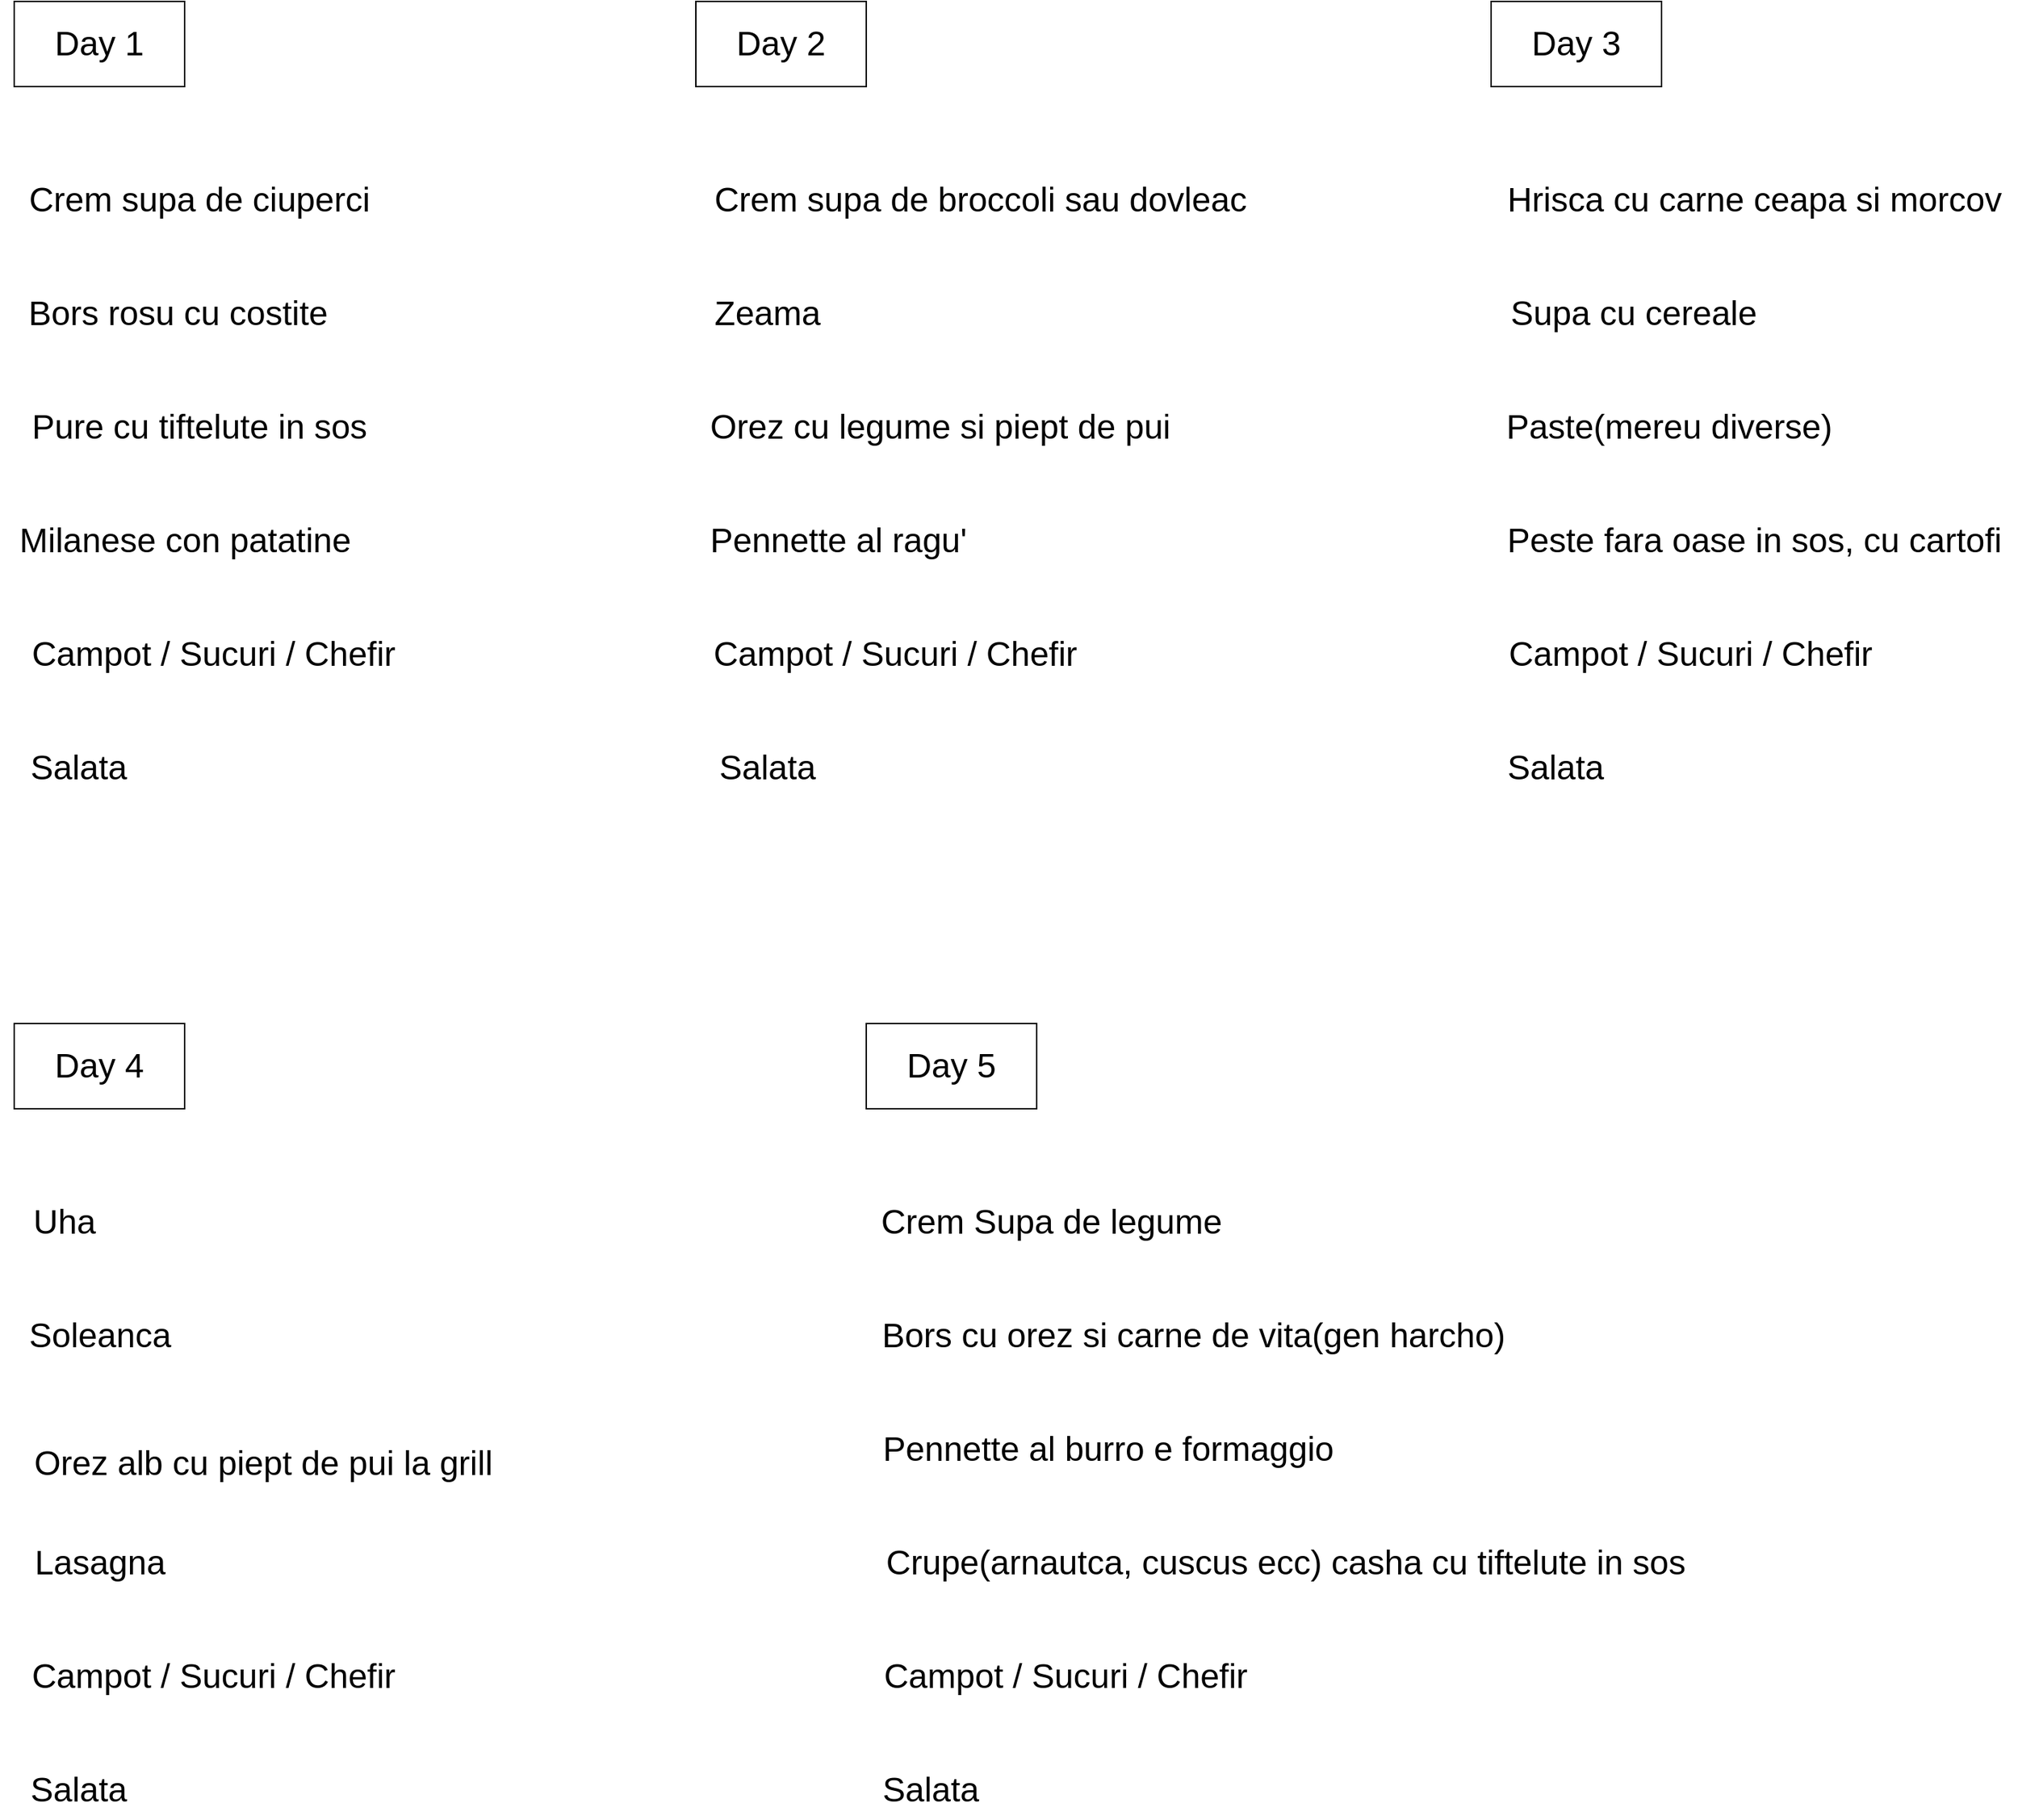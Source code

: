 <mxfile version="20.8.16" type="github">
  <diagram name="Страница 1" id="7d10gsPvdiuB3qrxwGR7">
    <mxGraphModel dx="2177" dy="1352" grid="1" gridSize="10" guides="1" tooltips="1" connect="1" arrows="1" fold="1" page="1" pageScale="1" pageWidth="1700" pageHeight="1700" math="0" shadow="0">
      <root>
        <mxCell id="0" />
        <mxCell id="1" parent="0" />
        <mxCell id="I_1DLubx9sVYxjuG0Y9n-8" value="Day 1" style="whiteSpace=wrap;html=1;fontSize=24;" vertex="1" parent="1">
          <mxGeometry x="40" y="40" width="120" height="60" as="geometry" />
        </mxCell>
        <mxCell id="I_1DLubx9sVYxjuG0Y9n-12" value="Day 2" style="whiteSpace=wrap;html=1;fontSize=24;" vertex="1" parent="1">
          <mxGeometry x="520" y="40" width="120" height="60" as="geometry" />
        </mxCell>
        <mxCell id="I_1DLubx9sVYxjuG0Y9n-13" value="Day 3" style="whiteSpace=wrap;html=1;fontSize=24;" vertex="1" parent="1">
          <mxGeometry x="1080" y="40" width="120" height="60" as="geometry" />
        </mxCell>
        <mxCell id="I_1DLubx9sVYxjuG0Y9n-14" value="Day 4" style="whiteSpace=wrap;html=1;fontSize=24;" vertex="1" parent="1">
          <mxGeometry x="40" y="760" width="120" height="60" as="geometry" />
        </mxCell>
        <mxCell id="I_1DLubx9sVYxjuG0Y9n-15" value="Day 5" style="whiteSpace=wrap;html=1;fontSize=24;" vertex="1" parent="1">
          <mxGeometry x="640" y="760" width="120" height="60" as="geometry" />
        </mxCell>
        <mxCell id="I_1DLubx9sVYxjuG0Y9n-17" value="Crem Supa de legume" style="text;html=1;align=center;verticalAlign=middle;resizable=0;points=[];autosize=1;strokeColor=none;fillColor=none;fontSize=24;" vertex="1" parent="1">
          <mxGeometry x="640" y="880" width="260" height="40" as="geometry" />
        </mxCell>
        <mxCell id="I_1DLubx9sVYxjuG0Y9n-18" value="Bors rosu cu costite&lt;br&gt;" style="text;html=1;align=center;verticalAlign=middle;resizable=0;points=[];autosize=1;strokeColor=none;fillColor=none;fontSize=24;" vertex="1" parent="1">
          <mxGeometry x="40" y="240" width="230" height="40" as="geometry" />
        </mxCell>
        <mxCell id="I_1DLubx9sVYxjuG0Y9n-19" value="Pure cu tiftelute in sos" style="text;html=1;align=center;verticalAlign=middle;resizable=0;points=[];autosize=1;strokeColor=none;fillColor=none;fontSize=24;" vertex="1" parent="1">
          <mxGeometry x="40" y="320" width="260" height="40" as="geometry" />
        </mxCell>
        <mxCell id="I_1DLubx9sVYxjuG0Y9n-20" value="Lasagna" style="text;html=1;align=center;verticalAlign=middle;resizable=0;points=[];autosize=1;strokeColor=none;fillColor=none;fontSize=24;" vertex="1" parent="1">
          <mxGeometry x="40" y="1120" width="120" height="40" as="geometry" />
        </mxCell>
        <mxCell id="I_1DLubx9sVYxjuG0Y9n-21" value="Campot / Sucuri / Chefir" style="text;html=1;align=center;verticalAlign=middle;resizable=0;points=[];autosize=1;strokeColor=none;fillColor=none;fontSize=24;" vertex="1" parent="1">
          <mxGeometry x="40" y="480" width="280" height="40" as="geometry" />
        </mxCell>
        <mxCell id="I_1DLubx9sVYxjuG0Y9n-22" value="Crem supa de ciuperci" style="text;html=1;align=center;verticalAlign=middle;resizable=0;points=[];autosize=1;strokeColor=none;fillColor=none;fontSize=24;" vertex="1" parent="1">
          <mxGeometry x="40" y="160" width="260" height="40" as="geometry" />
        </mxCell>
        <mxCell id="I_1DLubx9sVYxjuG0Y9n-23" value="Zeama" style="text;html=1;align=center;verticalAlign=middle;resizable=0;points=[];autosize=1;strokeColor=none;fillColor=none;fontSize=24;" vertex="1" parent="1">
          <mxGeometry x="520" y="240" width="100" height="40" as="geometry" />
        </mxCell>
        <mxCell id="I_1DLubx9sVYxjuG0Y9n-24" value="Orez cu legume si piept de pui&amp;nbsp;" style="text;html=1;align=center;verticalAlign=middle;resizable=0;points=[];autosize=1;strokeColor=none;fillColor=none;fontSize=24;" vertex="1" parent="1">
          <mxGeometry x="520" y="320" width="350" height="40" as="geometry" />
        </mxCell>
        <mxCell id="I_1DLubx9sVYxjuG0Y9n-25" value="Pennette al ragu&#39;" style="text;html=1;align=center;verticalAlign=middle;resizable=0;points=[];autosize=1;strokeColor=none;fillColor=none;fontSize=24;" vertex="1" parent="1">
          <mxGeometry x="520" y="400" width="200" height="40" as="geometry" />
        </mxCell>
        <mxCell id="I_1DLubx9sVYxjuG0Y9n-26" value="Milanese con patatine" style="text;html=1;align=center;verticalAlign=middle;resizable=0;points=[];autosize=1;strokeColor=none;fillColor=none;fontSize=24;" vertex="1" parent="1">
          <mxGeometry x="30" y="400" width="260" height="40" as="geometry" />
        </mxCell>
        <mxCell id="I_1DLubx9sVYxjuG0Y9n-27" value="Campot / Sucuri / Chefir" style="text;html=1;align=center;verticalAlign=middle;resizable=0;points=[];autosize=1;strokeColor=none;fillColor=none;fontSize=24;" vertex="1" parent="1">
          <mxGeometry x="520" y="480" width="280" height="40" as="geometry" />
        </mxCell>
        <mxCell id="I_1DLubx9sVYxjuG0Y9n-28" value="Campot / Sucuri / Chefir" style="text;html=1;align=center;verticalAlign=middle;resizable=0;points=[];autosize=1;strokeColor=none;fillColor=none;fontSize=24;" vertex="1" parent="1">
          <mxGeometry x="1080" y="480" width="280" height="40" as="geometry" />
        </mxCell>
        <mxCell id="I_1DLubx9sVYxjuG0Y9n-29" value="Salata" style="text;html=1;align=center;verticalAlign=middle;resizable=0;points=[];autosize=1;strokeColor=none;fillColor=none;fontSize=24;" vertex="1" parent="1">
          <mxGeometry x="40" y="560" width="90" height="40" as="geometry" />
        </mxCell>
        <mxCell id="I_1DLubx9sVYxjuG0Y9n-30" value="Salata" style="text;html=1;align=center;verticalAlign=middle;resizable=0;points=[];autosize=1;strokeColor=none;fillColor=none;fontSize=24;" vertex="1" parent="1">
          <mxGeometry x="525" y="560" width="90" height="40" as="geometry" />
        </mxCell>
        <mxCell id="I_1DLubx9sVYxjuG0Y9n-31" value="Salata" style="text;html=1;align=center;verticalAlign=middle;resizable=0;points=[];autosize=1;strokeColor=none;fillColor=none;fontSize=24;" vertex="1" parent="1">
          <mxGeometry x="1080" y="560" width="90" height="40" as="geometry" />
        </mxCell>
        <mxCell id="I_1DLubx9sVYxjuG0Y9n-33" value="Campot / Sucuri / Chefir" style="text;html=1;align=center;verticalAlign=middle;resizable=0;points=[];autosize=1;strokeColor=none;fillColor=none;fontSize=24;" vertex="1" parent="1">
          <mxGeometry x="40" y="1200" width="280" height="40" as="geometry" />
        </mxCell>
        <mxCell id="I_1DLubx9sVYxjuG0Y9n-34" value="Salata" style="text;html=1;align=center;verticalAlign=middle;resizable=0;points=[];autosize=1;strokeColor=none;fillColor=none;fontSize=24;" vertex="1" parent="1">
          <mxGeometry x="40" y="1280" width="90" height="40" as="geometry" />
        </mxCell>
        <mxCell id="I_1DLubx9sVYxjuG0Y9n-35" value="Campot / Sucuri / Chefir" style="text;html=1;align=center;verticalAlign=middle;resizable=0;points=[];autosize=1;strokeColor=none;fillColor=none;fontSize=24;" vertex="1" parent="1">
          <mxGeometry x="640" y="1200" width="280" height="40" as="geometry" />
        </mxCell>
        <mxCell id="I_1DLubx9sVYxjuG0Y9n-36" value="Salata" style="text;html=1;align=center;verticalAlign=middle;resizable=0;points=[];autosize=1;strokeColor=none;fillColor=none;fontSize=24;" vertex="1" parent="1">
          <mxGeometry x="640" y="1280" width="90" height="40" as="geometry" />
        </mxCell>
        <mxCell id="I_1DLubx9sVYxjuG0Y9n-37" value="Crem supa de broccoli sau dovleac" style="text;html=1;align=center;verticalAlign=middle;resizable=0;points=[];autosize=1;strokeColor=none;fillColor=none;fontSize=24;" vertex="1" parent="1">
          <mxGeometry x="520" y="160" width="400" height="40" as="geometry" />
        </mxCell>
        <mxCell id="I_1DLubx9sVYxjuG0Y9n-38" value="Soleanca" style="text;html=1;align=center;verticalAlign=middle;resizable=0;points=[];autosize=1;strokeColor=none;fillColor=none;fontSize=24;" vertex="1" parent="1">
          <mxGeometry x="40" y="960" width="120" height="40" as="geometry" />
        </mxCell>
        <mxCell id="I_1DLubx9sVYxjuG0Y9n-39" value="Hrisca cu carne ceapa si morcov" style="text;html=1;align=center;verticalAlign=middle;resizable=0;points=[];autosize=1;strokeColor=none;fillColor=none;fontSize=24;" vertex="1" parent="1">
          <mxGeometry x="1080" y="160" width="370" height="40" as="geometry" />
        </mxCell>
        <mxCell id="I_1DLubx9sVYxjuG0Y9n-40" value="Uha" style="text;html=1;align=center;verticalAlign=middle;resizable=0;points=[];autosize=1;strokeColor=none;fillColor=none;fontSize=24;" vertex="1" parent="1">
          <mxGeometry x="40" y="880" width="70" height="40" as="geometry" />
        </mxCell>
        <mxCell id="I_1DLubx9sVYxjuG0Y9n-43" value="Paste(mereu diverse)" style="text;html=1;align=center;verticalAlign=middle;resizable=0;points=[];autosize=1;strokeColor=none;fillColor=none;fontSize=24;" vertex="1" parent="1">
          <mxGeometry x="1080" y="320" width="250" height="40" as="geometry" />
        </mxCell>
        <mxCell id="I_1DLubx9sVYxjuG0Y9n-44" value="Orez alb cu piept de pui la grill" style="text;html=1;align=center;verticalAlign=middle;resizable=0;points=[];autosize=1;strokeColor=none;fillColor=none;fontSize=24;" vertex="1" parent="1">
          <mxGeometry x="40" y="1050" width="350" height="40" as="geometry" />
        </mxCell>
        <mxCell id="I_1DLubx9sVYxjuG0Y9n-46" value="Peste fara oase in sos, cu cartofi" style="text;html=1;align=center;verticalAlign=middle;resizable=0;points=[];autosize=1;strokeColor=none;fillColor=none;fontSize=24;" vertex="1" parent="1">
          <mxGeometry x="1080" y="400" width="370" height="40" as="geometry" />
        </mxCell>
        <mxCell id="I_1DLubx9sVYxjuG0Y9n-47" value="Bors cu orez si carne de vita(gen harcho)" style="text;html=1;align=center;verticalAlign=middle;resizable=0;points=[];autosize=1;strokeColor=none;fillColor=none;fontSize=24;" vertex="1" parent="1">
          <mxGeometry x="640" y="960" width="460" height="40" as="geometry" />
        </mxCell>
        <mxCell id="I_1DLubx9sVYxjuG0Y9n-48" value="Supa cu cereale" style="text;html=1;align=center;verticalAlign=middle;resizable=0;points=[];autosize=1;strokeColor=none;fillColor=none;fontSize=24;" vertex="1" parent="1">
          <mxGeometry x="1080" y="240" width="200" height="40" as="geometry" />
        </mxCell>
        <mxCell id="I_1DLubx9sVYxjuG0Y9n-49" value="Pennette al burro e formaggio" style="text;html=1;align=center;verticalAlign=middle;resizable=0;points=[];autosize=1;strokeColor=none;fillColor=none;fontSize=24;" vertex="1" parent="1">
          <mxGeometry x="640" y="1040" width="340" height="40" as="geometry" />
        </mxCell>
        <mxCell id="I_1DLubx9sVYxjuG0Y9n-50" value="Crupe(arnautca, cuscus ecc) casha cu tiftelute in sos" style="text;html=1;align=center;verticalAlign=middle;resizable=0;points=[];autosize=1;strokeColor=none;fillColor=none;fontSize=24;" vertex="1" parent="1">
          <mxGeometry x="640" y="1120" width="590" height="40" as="geometry" />
        </mxCell>
      </root>
    </mxGraphModel>
  </diagram>
</mxfile>

